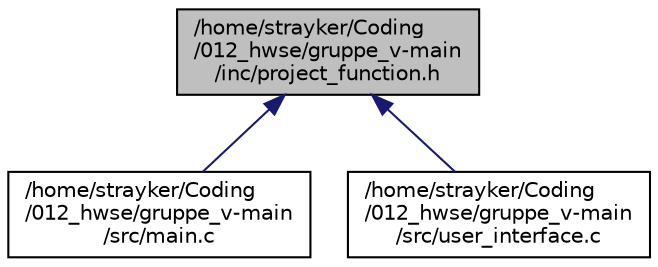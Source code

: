 digraph "/home/strayker/Coding/012_hwse/gruppe_v-main/inc/project_function.h"
{
 // LATEX_PDF_SIZE
  edge [fontname="Helvetica",fontsize="10",labelfontname="Helvetica",labelfontsize="10"];
  node [fontname="Helvetica",fontsize="10",shape=record];
  Node1 [label="/home/strayker/Coding\l/012_hwse/gruppe_v-main\l/inc/project_function.h",height=0.2,width=0.4,color="black", fillcolor="grey75", style="filled", fontcolor="black",tooltip="Contains all structs and prototypes of implemented functions."];
  Node1 -> Node2 [dir="back",color="midnightblue",fontsize="10",style="solid",fontname="Helvetica"];
  Node2 [label="/home/strayker/Coding\l/012_hwse/gruppe_v-main\l/src/main.c",height=0.2,width=0.4,color="black", fillcolor="white", style="filled",URL="$main_8c.html",tooltip="executes main gtk graphical user interface"];
  Node1 -> Node3 [dir="back",color="midnightblue",fontsize="10",style="solid",fontname="Helvetica"];
  Node3 [label="/home/strayker/Coding\l/012_hwse/gruppe_v-main\l/src/user_interface.c",height=0.2,width=0.4,color="black", fillcolor="white", style="filled",URL="$user__interface_8c.html",tooltip="Contains GTK GUI Descriptions and Algorithms for 1. Pattern Generating | 2. Student ID Input | 3...."];
}
